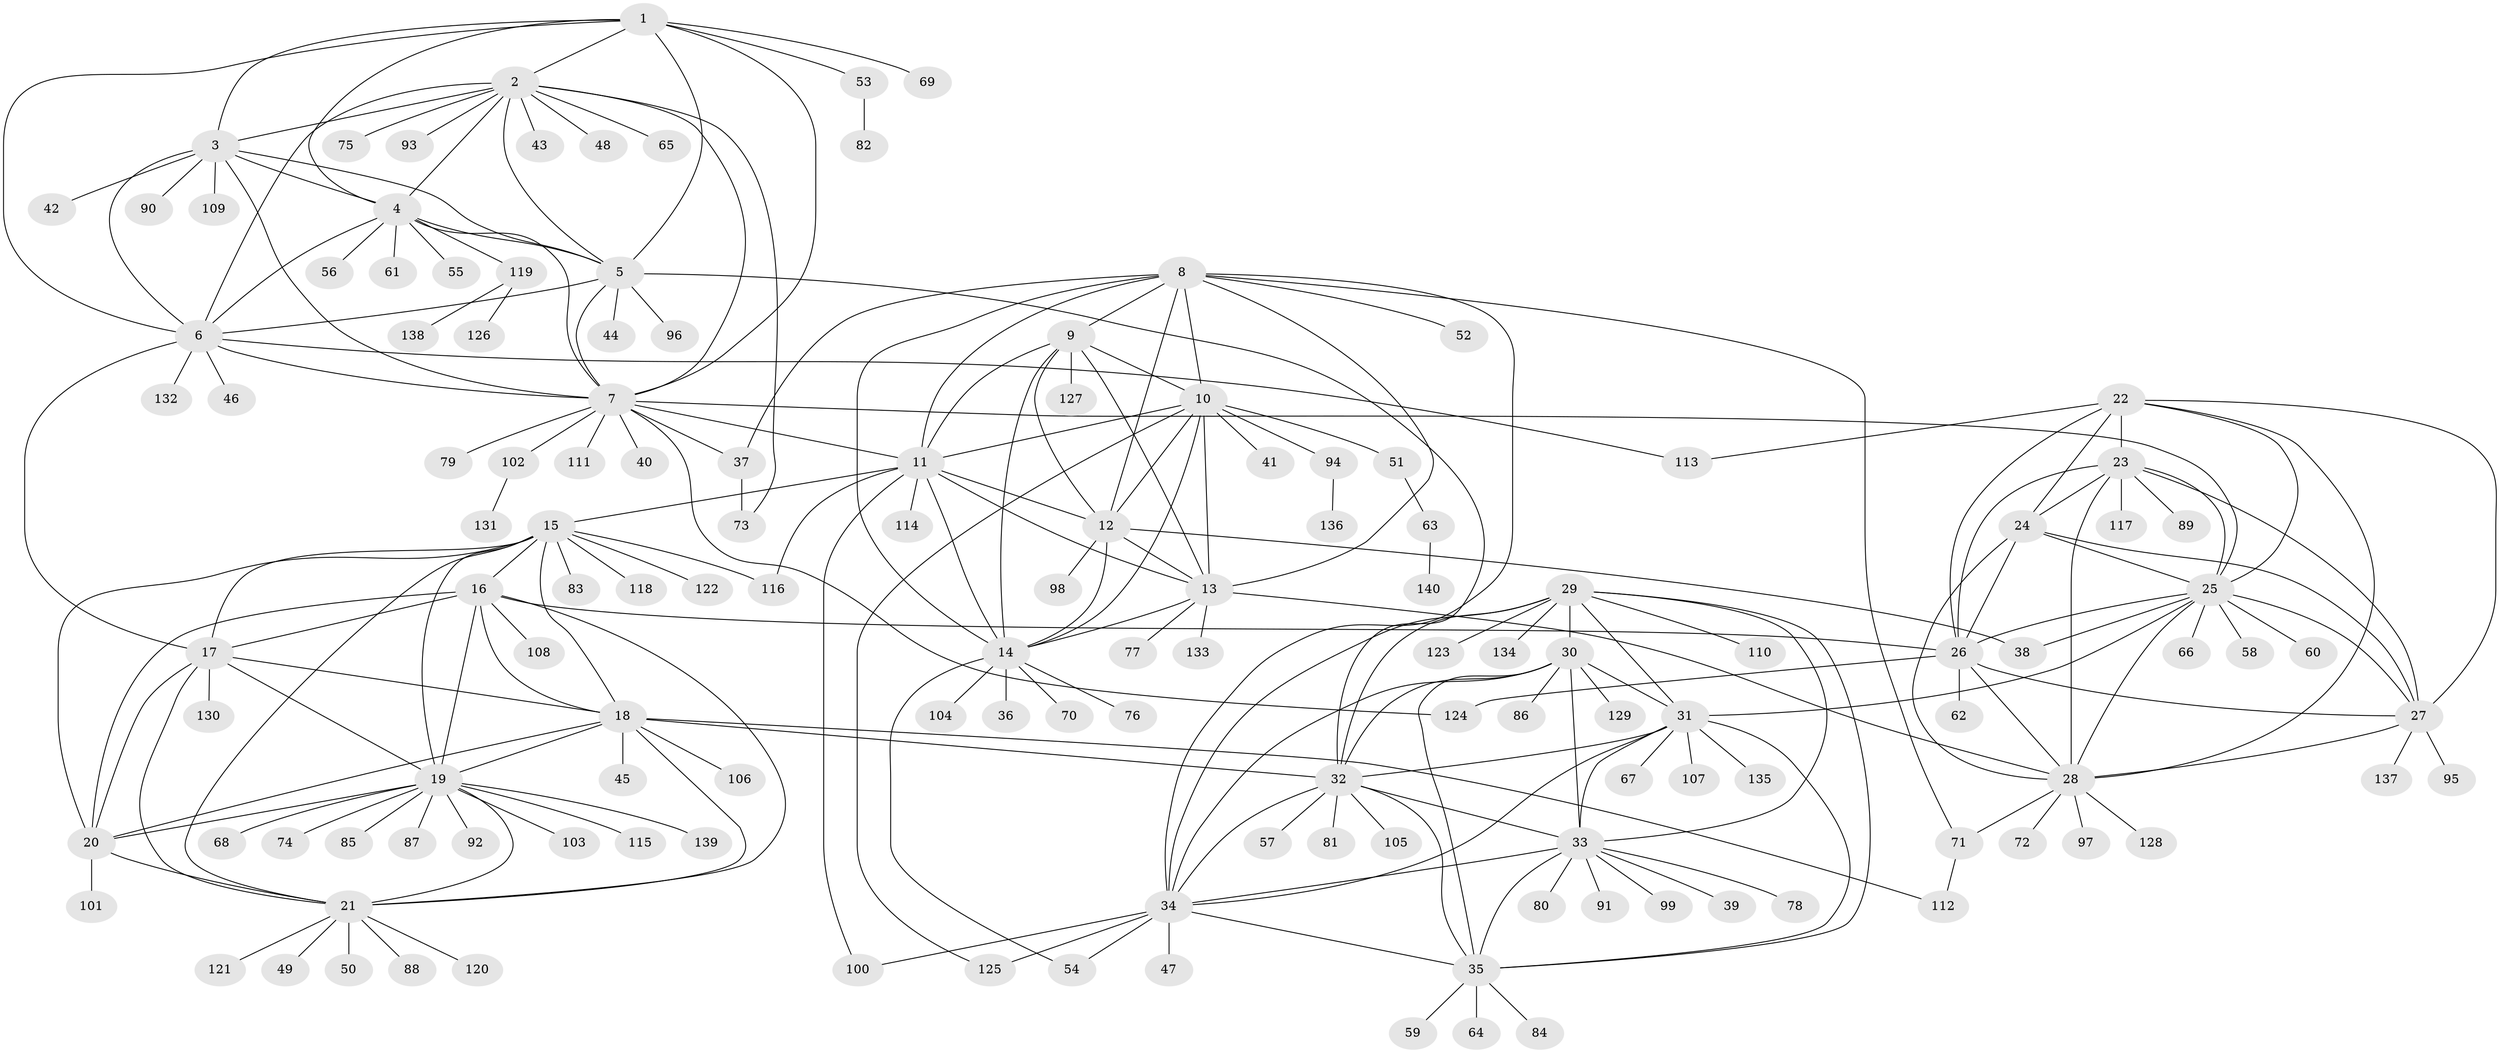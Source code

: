 // coarse degree distribution, {8: 0.08163265306122448, 11: 0.02040816326530612, 9: 0.04081632653061224, 10: 0.05102040816326531, 24: 0.01020408163265306, 6: 0.04081632653061224, 16: 0.01020408163265306, 5: 0.02040816326530612, 7: 0.02040816326530612, 1: 0.6326530612244898, 3: 0.02040816326530612, 2: 0.05102040816326531}
// Generated by graph-tools (version 1.1) at 2025/19/03/04/25 18:19:36]
// undirected, 140 vertices, 231 edges
graph export_dot {
graph [start="1"]
  node [color=gray90,style=filled];
  1;
  2;
  3;
  4;
  5;
  6;
  7;
  8;
  9;
  10;
  11;
  12;
  13;
  14;
  15;
  16;
  17;
  18;
  19;
  20;
  21;
  22;
  23;
  24;
  25;
  26;
  27;
  28;
  29;
  30;
  31;
  32;
  33;
  34;
  35;
  36;
  37;
  38;
  39;
  40;
  41;
  42;
  43;
  44;
  45;
  46;
  47;
  48;
  49;
  50;
  51;
  52;
  53;
  54;
  55;
  56;
  57;
  58;
  59;
  60;
  61;
  62;
  63;
  64;
  65;
  66;
  67;
  68;
  69;
  70;
  71;
  72;
  73;
  74;
  75;
  76;
  77;
  78;
  79;
  80;
  81;
  82;
  83;
  84;
  85;
  86;
  87;
  88;
  89;
  90;
  91;
  92;
  93;
  94;
  95;
  96;
  97;
  98;
  99;
  100;
  101;
  102;
  103;
  104;
  105;
  106;
  107;
  108;
  109;
  110;
  111;
  112;
  113;
  114;
  115;
  116;
  117;
  118;
  119;
  120;
  121;
  122;
  123;
  124;
  125;
  126;
  127;
  128;
  129;
  130;
  131;
  132;
  133;
  134;
  135;
  136;
  137;
  138;
  139;
  140;
  1 -- 2;
  1 -- 3;
  1 -- 4;
  1 -- 5;
  1 -- 6;
  1 -- 7;
  1 -- 53;
  1 -- 69;
  2 -- 3;
  2 -- 4;
  2 -- 5;
  2 -- 6;
  2 -- 7;
  2 -- 43;
  2 -- 48;
  2 -- 65;
  2 -- 73;
  2 -- 75;
  2 -- 93;
  3 -- 4;
  3 -- 5;
  3 -- 6;
  3 -- 7;
  3 -- 42;
  3 -- 90;
  3 -- 109;
  4 -- 5;
  4 -- 6;
  4 -- 7;
  4 -- 55;
  4 -- 56;
  4 -- 61;
  4 -- 119;
  5 -- 6;
  5 -- 7;
  5 -- 32;
  5 -- 44;
  5 -- 96;
  6 -- 7;
  6 -- 17;
  6 -- 46;
  6 -- 113;
  6 -- 132;
  7 -- 11;
  7 -- 25;
  7 -- 37;
  7 -- 40;
  7 -- 79;
  7 -- 102;
  7 -- 111;
  7 -- 124;
  8 -- 9;
  8 -- 10;
  8 -- 11;
  8 -- 12;
  8 -- 13;
  8 -- 14;
  8 -- 34;
  8 -- 37;
  8 -- 52;
  8 -- 71;
  9 -- 10;
  9 -- 11;
  9 -- 12;
  9 -- 13;
  9 -- 14;
  9 -- 127;
  10 -- 11;
  10 -- 12;
  10 -- 13;
  10 -- 14;
  10 -- 41;
  10 -- 51;
  10 -- 94;
  10 -- 125;
  11 -- 12;
  11 -- 13;
  11 -- 14;
  11 -- 15;
  11 -- 100;
  11 -- 114;
  11 -- 116;
  12 -- 13;
  12 -- 14;
  12 -- 38;
  12 -- 98;
  13 -- 14;
  13 -- 28;
  13 -- 77;
  13 -- 133;
  14 -- 36;
  14 -- 54;
  14 -- 70;
  14 -- 76;
  14 -- 104;
  15 -- 16;
  15 -- 17;
  15 -- 18;
  15 -- 19;
  15 -- 20;
  15 -- 21;
  15 -- 83;
  15 -- 116;
  15 -- 118;
  15 -- 122;
  16 -- 17;
  16 -- 18;
  16 -- 19;
  16 -- 20;
  16 -- 21;
  16 -- 26;
  16 -- 108;
  17 -- 18;
  17 -- 19;
  17 -- 20;
  17 -- 21;
  17 -- 130;
  18 -- 19;
  18 -- 20;
  18 -- 21;
  18 -- 32;
  18 -- 45;
  18 -- 106;
  18 -- 112;
  19 -- 20;
  19 -- 21;
  19 -- 68;
  19 -- 74;
  19 -- 85;
  19 -- 87;
  19 -- 92;
  19 -- 103;
  19 -- 115;
  19 -- 139;
  20 -- 21;
  20 -- 101;
  21 -- 49;
  21 -- 50;
  21 -- 88;
  21 -- 120;
  21 -- 121;
  22 -- 23;
  22 -- 24;
  22 -- 25;
  22 -- 26;
  22 -- 27;
  22 -- 28;
  22 -- 113;
  23 -- 24;
  23 -- 25;
  23 -- 26;
  23 -- 27;
  23 -- 28;
  23 -- 89;
  23 -- 117;
  24 -- 25;
  24 -- 26;
  24 -- 27;
  24 -- 28;
  25 -- 26;
  25 -- 27;
  25 -- 28;
  25 -- 31;
  25 -- 38;
  25 -- 58;
  25 -- 60;
  25 -- 66;
  26 -- 27;
  26 -- 28;
  26 -- 62;
  26 -- 124;
  27 -- 28;
  27 -- 95;
  27 -- 137;
  28 -- 71;
  28 -- 72;
  28 -- 97;
  28 -- 128;
  29 -- 30;
  29 -- 31;
  29 -- 32;
  29 -- 33;
  29 -- 34;
  29 -- 35;
  29 -- 110;
  29 -- 123;
  29 -- 134;
  30 -- 31;
  30 -- 32;
  30 -- 33;
  30 -- 34;
  30 -- 35;
  30 -- 86;
  30 -- 129;
  31 -- 32;
  31 -- 33;
  31 -- 34;
  31 -- 35;
  31 -- 67;
  31 -- 107;
  31 -- 135;
  32 -- 33;
  32 -- 34;
  32 -- 35;
  32 -- 57;
  32 -- 81;
  32 -- 105;
  33 -- 34;
  33 -- 35;
  33 -- 39;
  33 -- 78;
  33 -- 80;
  33 -- 91;
  33 -- 99;
  34 -- 35;
  34 -- 47;
  34 -- 54;
  34 -- 100;
  34 -- 125;
  35 -- 59;
  35 -- 64;
  35 -- 84;
  37 -- 73;
  51 -- 63;
  53 -- 82;
  63 -- 140;
  71 -- 112;
  94 -- 136;
  102 -- 131;
  119 -- 126;
  119 -- 138;
}
